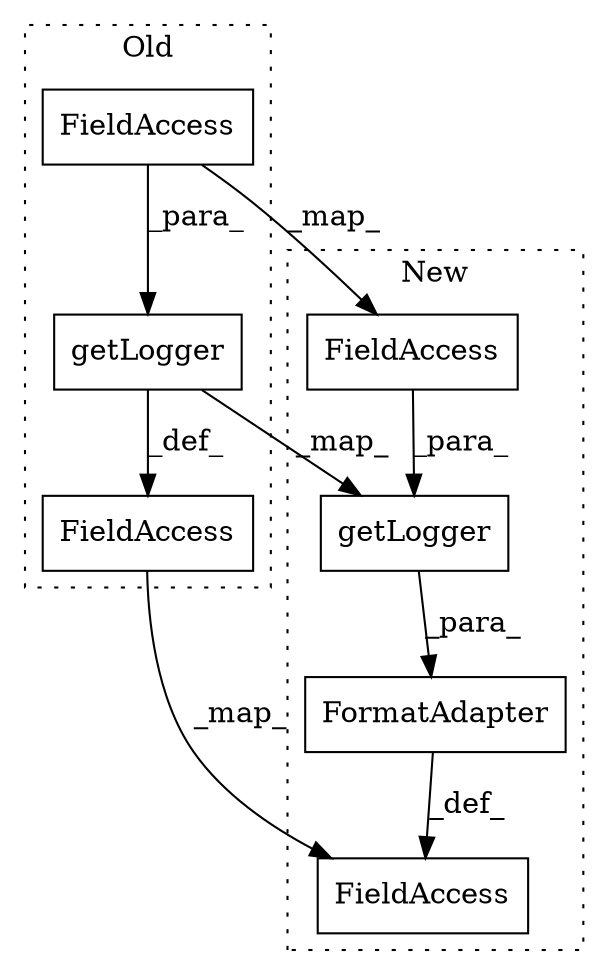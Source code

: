 digraph G {
subgraph cluster0 {
1 [label="getLogger" a="32" s="174,192" l="10,1" shape="box"];
4 [label="FieldAccess" a="22" s="159" l="6" shape="box"];
6 [label="FieldAccess" a="22" s="184" l="8" shape="box"];
label = "Old";
style="dotted";
}
subgraph cluster1 {
2 [label="getLogger" a="32" s="230,248" l="10,1" shape="box"];
3 [label="FieldAccess" a="22" s="201" l="6" shape="box"];
5 [label="FormatAdapter" a="32" s="208,249" l="14,1" shape="box"];
7 [label="FieldAccess" a="22" s="240" l="8" shape="box"];
label = "New";
style="dotted";
}
1 -> 2 [label="_map_"];
1 -> 4 [label="_def_"];
2 -> 5 [label="_para_"];
4 -> 3 [label="_map_"];
5 -> 3 [label="_def_"];
6 -> 1 [label="_para_"];
6 -> 7 [label="_map_"];
7 -> 2 [label="_para_"];
}